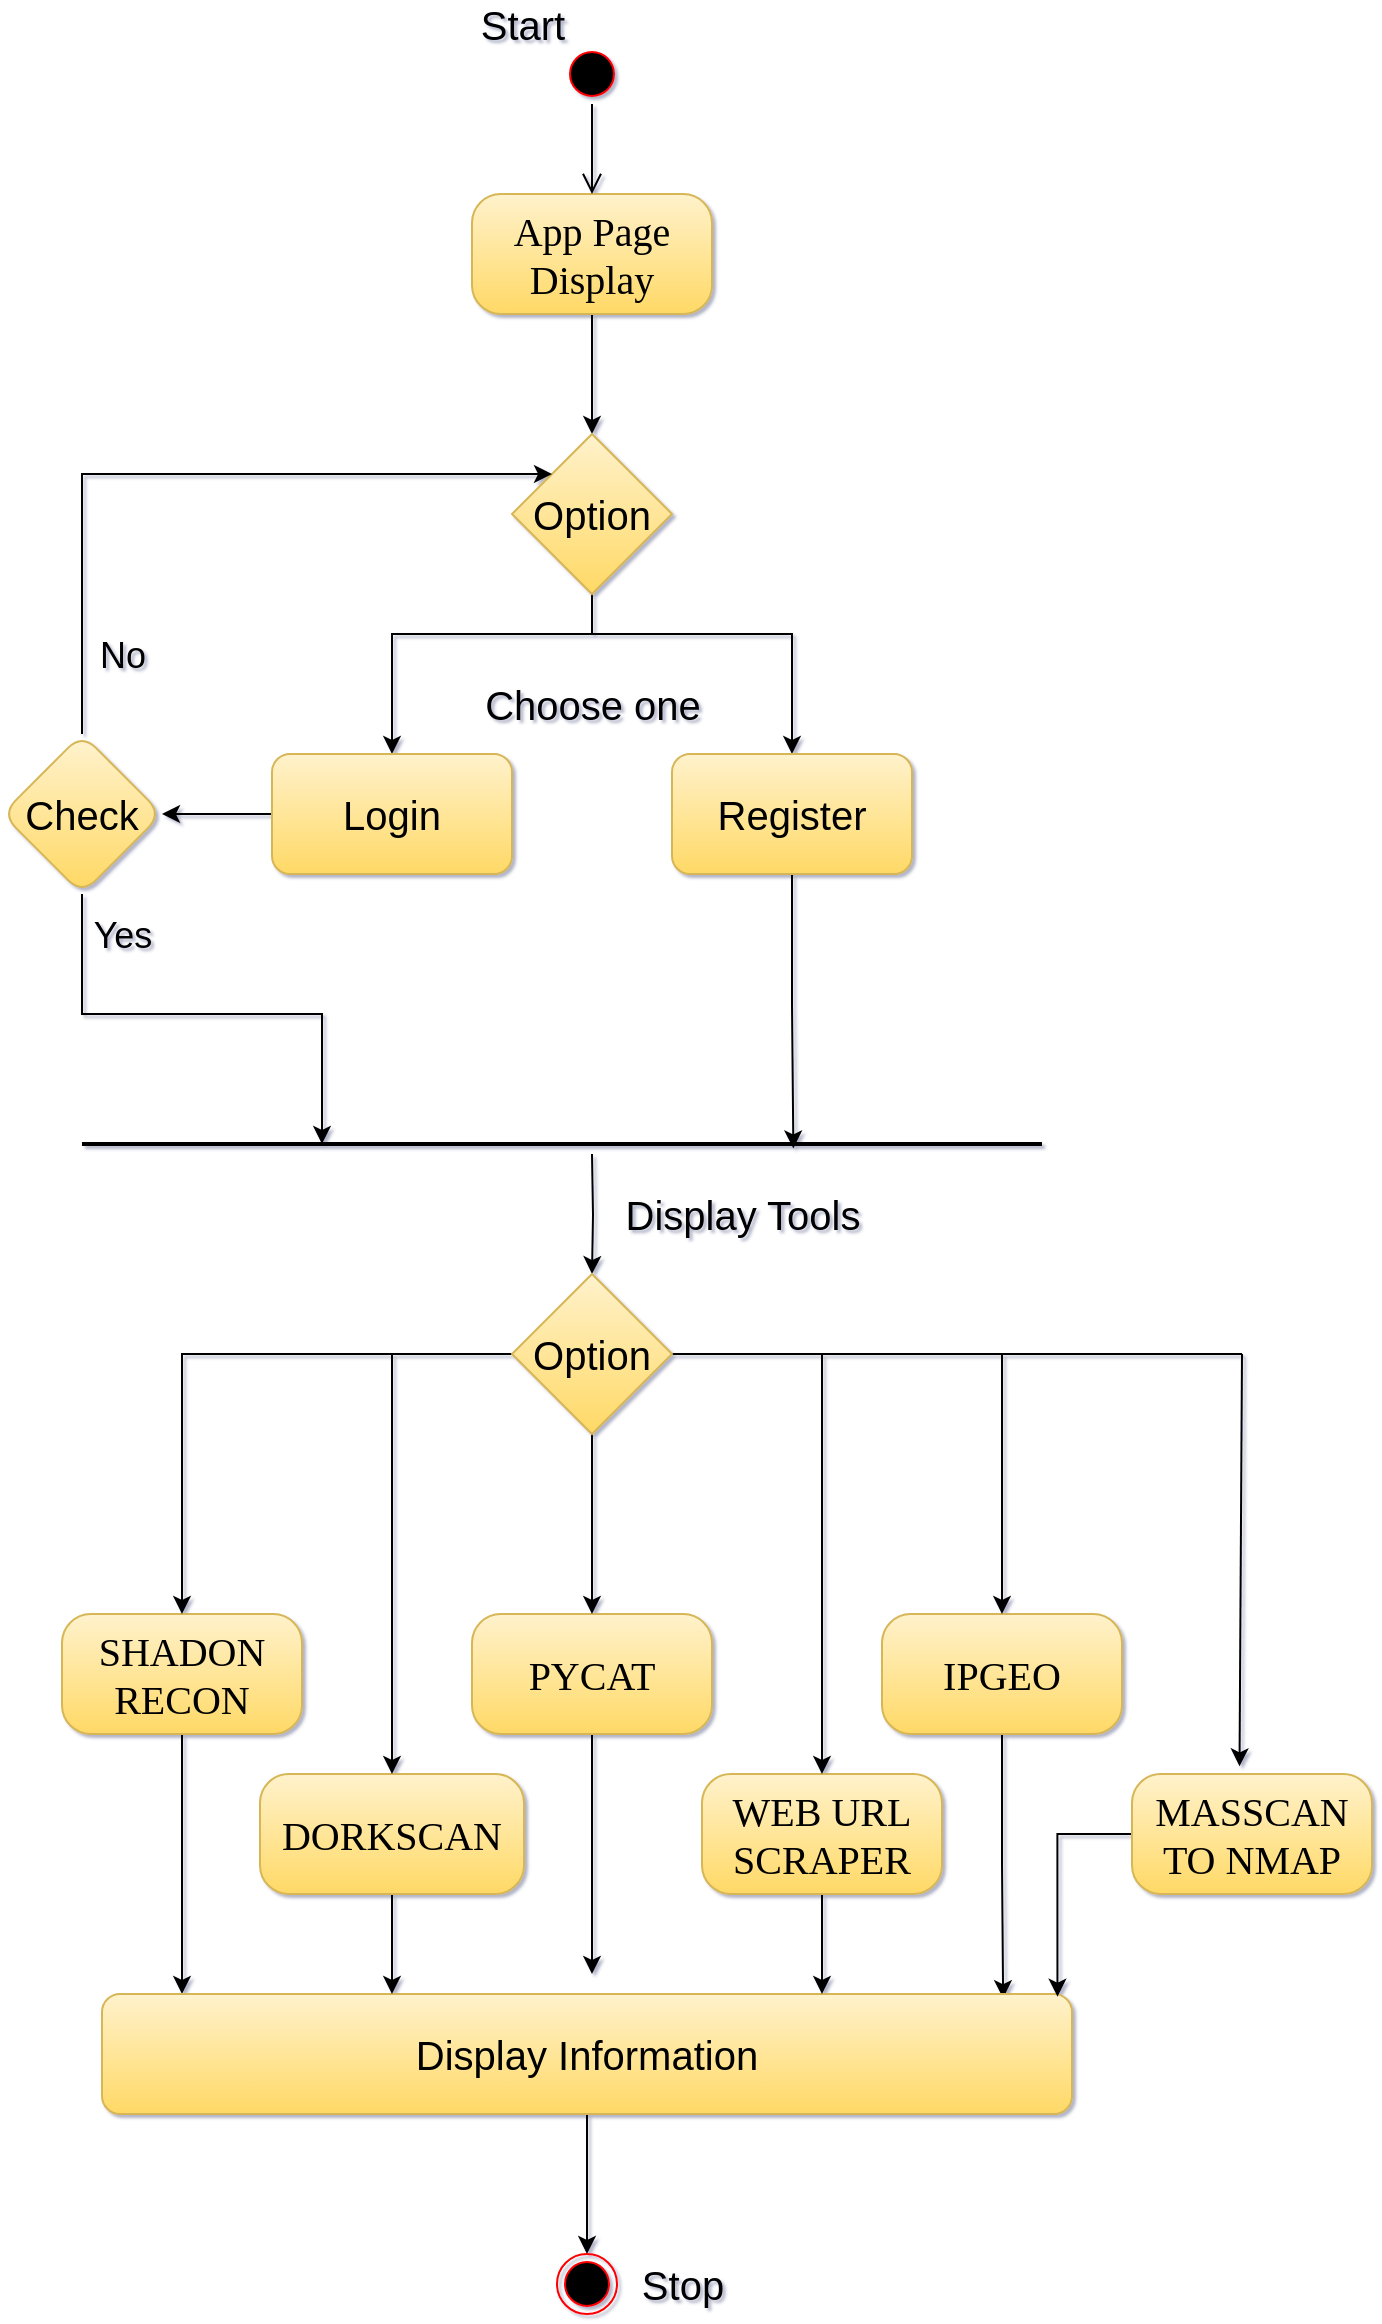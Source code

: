 <mxfile version="20.4.0" type="device"><diagram id="CmaoZcX8KyV14jyLHLbJ" name="Page-1"><mxGraphModel dx="2076" dy="1848" grid="0" gridSize="10" guides="1" tooltips="1" connect="1" arrows="1" fold="1" page="1" pageScale="1" pageWidth="1100" pageHeight="850" background="none" math="0" shadow="1"><root><mxCell id="0"/><mxCell id="1" parent="0"/><mxCell id="ujKo65sfhVl5WzMSKl76-45" value="" style="ellipse;html=1;shape=startState;fillColor=#000000;strokeColor=#ff0000;rounded=1;shadow=0;comic=0;labelBackgroundColor=none;fontFamily=Verdana;fontSize=12;fontColor=#000000;align=center;direction=south;strokeWidth=1;perimeterSpacing=0;" vertex="1" parent="1"><mxGeometry x="481" y="-690" width="30" height="30" as="geometry"/></mxCell><mxCell id="ujKo65sfhVl5WzMSKl76-46" style="edgeStyle=orthogonalEdgeStyle;rounded=0;orthogonalLoop=1;jettySize=auto;html=1;fontSize=20;" edge="1" parent="1" source="ujKo65sfhVl5WzMSKl76-47"><mxGeometry relative="1" as="geometry"><mxPoint x="291" y="285" as="targetPoint"/></mxGeometry></mxCell><mxCell id="ujKo65sfhVl5WzMSKl76-47" value="&lt;span style=&quot;font-size: 20px;&quot;&gt;SHADON RECON&lt;/span&gt;" style="rounded=1;whiteSpace=wrap;html=1;arcSize=24;fillColor=#fff2cc;strokeColor=#d6b656;shadow=0;comic=0;labelBackgroundColor=none;fontFamily=Verdana;fontSize=12;align=center;gradientColor=#ffd966;" vertex="1" parent="1"><mxGeometry x="231" y="95" width="120" height="60" as="geometry"/></mxCell><mxCell id="ujKo65sfhVl5WzMSKl76-48" value="" style="edgeStyle=orthogonalEdgeStyle;rounded=0;orthogonalLoop=1;jettySize=auto;html=1;fontSize=20;" edge="1" parent="1" source="ujKo65sfhVl5WzMSKl76-50" target="ujKo65sfhVl5WzMSKl76-61"><mxGeometry relative="1" as="geometry"><Array as="points"><mxPoint x="496" y="-525"/><mxPoint x="496" y="-525"/></Array></mxGeometry></mxCell><mxCell id="ujKo65sfhVl5WzMSKl76-50" value="&lt;font style=&quot;font-size: 20px&quot;&gt;App Page Display&lt;/font&gt;" style="rounded=1;whiteSpace=wrap;html=1;arcSize=24;fillColor=#fff2cc;strokeColor=#d6b656;shadow=0;comic=0;labelBackgroundColor=none;fontFamily=Verdana;fontSize=12;align=center;gradientColor=#ffd966;" vertex="1" parent="1"><mxGeometry x="436" y="-615" width="120" height="60" as="geometry"/></mxCell><mxCell id="ujKo65sfhVl5WzMSKl76-51" value="" style="edgeStyle=orthogonalEdgeStyle;rounded=0;orthogonalLoop=1;jettySize=auto;html=1;fontSize=20;" edge="1" parent="1" target="ujKo65sfhVl5WzMSKl76-72"><mxGeometry relative="1" as="geometry"><mxPoint x="496" y="-135" as="sourcePoint"/></mxGeometry></mxCell><mxCell id="ujKo65sfhVl5WzMSKl76-53" style="edgeStyle=orthogonalEdgeStyle;rounded=0;orthogonalLoop=1;jettySize=auto;html=1;fontSize=20;entryX=0.929;entryY=0.035;entryDx=0;entryDy=0;entryPerimeter=0;" edge="1" parent="1" source="ujKo65sfhVl5WzMSKl76-54" target="ujKo65sfhVl5WzMSKl76-75"><mxGeometry relative="1" as="geometry"/></mxCell><mxCell id="ujKo65sfhVl5WzMSKl76-54" value="&lt;font style=&quot;font-size: 20px&quot;&gt;IPGEO&lt;/font&gt;" style="rounded=1;whiteSpace=wrap;html=1;arcSize=24;fillColor=#fff2cc;strokeColor=#d6b656;shadow=0;comic=0;labelBackgroundColor=none;fontFamily=Verdana;fontSize=12;align=center;gradientColor=#ffd966;" vertex="1" parent="1"><mxGeometry x="641" y="95" width="120" height="60" as="geometry"/></mxCell><mxCell id="ujKo65sfhVl5WzMSKl76-106" style="edgeStyle=orthogonalEdgeStyle;rounded=0;orthogonalLoop=1;jettySize=auto;html=1;fontSize=18;" edge="1" parent="1" source="ujKo65sfhVl5WzMSKl76-56"><mxGeometry relative="1" as="geometry"><mxPoint x="496" y="275.0" as="targetPoint"/></mxGeometry></mxCell><mxCell id="ujKo65sfhVl5WzMSKl76-56" value="&lt;font style=&quot;font-size: 20px&quot;&gt;PYCAT&lt;/font&gt;" style="rounded=1;whiteSpace=wrap;html=1;arcSize=24;fillColor=#fff2cc;strokeColor=#d6b656;shadow=0;comic=0;labelBackgroundColor=none;fontFamily=Verdana;fontSize=12;align=center;gradientColor=#ffd966;" vertex="1" parent="1"><mxGeometry x="436" y="95" width="120" height="60" as="geometry"/></mxCell><mxCell id="ujKo65sfhVl5WzMSKl76-58" style="edgeStyle=orthogonalEdgeStyle;html=1;labelBackgroundColor=none;endArrow=open;endSize=8;strokeColor=#000000;fontFamily=Verdana;fontSize=12;align=left;" edge="1" parent="1" source="ujKo65sfhVl5WzMSKl76-45" target="ujKo65sfhVl5WzMSKl76-50"><mxGeometry relative="1" as="geometry"/></mxCell><mxCell id="ujKo65sfhVl5WzMSKl76-59" style="edgeStyle=orthogonalEdgeStyle;rounded=0;orthogonalLoop=1;jettySize=auto;html=1;entryX=0.5;entryY=0;entryDx=0;entryDy=0;fontSize=20;" edge="1" parent="1" source="ujKo65sfhVl5WzMSKl76-61" target="ujKo65sfhVl5WzMSKl76-66"><mxGeometry relative="1" as="geometry"><Array as="points"><mxPoint x="496" y="-395"/><mxPoint x="396" y="-395"/></Array></mxGeometry></mxCell><mxCell id="ujKo65sfhVl5WzMSKl76-60" style="edgeStyle=orthogonalEdgeStyle;rounded=0;orthogonalLoop=1;jettySize=auto;html=1;entryX=0.5;entryY=0;entryDx=0;entryDy=0;fontSize=20;" edge="1" parent="1" source="ujKo65sfhVl5WzMSKl76-61" target="ujKo65sfhVl5WzMSKl76-64"><mxGeometry relative="1" as="geometry"><Array as="points"><mxPoint x="496" y="-395"/><mxPoint x="596" y="-395"/></Array></mxGeometry></mxCell><mxCell id="ujKo65sfhVl5WzMSKl76-61" value="&lt;font style=&quot;font-size: 20px&quot;&gt;Option&lt;/font&gt;" style="rhombus;whiteSpace=wrap;html=1;fillColor=#fff2cc;strokeColor=#d6b656;gradientColor=#ffd966;" vertex="1" parent="1"><mxGeometry x="456" y="-495" width="80" height="80" as="geometry"/></mxCell><mxCell id="ujKo65sfhVl5WzMSKl76-62" value="&lt;font style=&quot;font-size: 20px&quot;&gt;Start&lt;/font&gt;" style="text;html=1;align=center;verticalAlign=middle;resizable=0;points=[];autosize=1;strokeColor=none;fillColor=none;" vertex="1" parent="1"><mxGeometry x="431" y="-710" width="60" height="20" as="geometry"/></mxCell><mxCell id="ujKo65sfhVl5WzMSKl76-93" style="edgeStyle=orthogonalEdgeStyle;rounded=0;orthogonalLoop=1;jettySize=auto;html=1;exitX=0.5;exitY=1;exitDx=0;exitDy=0;entryX=0.741;entryY=0.723;entryDx=0;entryDy=0;entryPerimeter=0;fontSize=18;" edge="1" parent="1" source="ujKo65sfhVl5WzMSKl76-64" target="ujKo65sfhVl5WzMSKl76-90"><mxGeometry relative="1" as="geometry"/></mxCell><mxCell id="ujKo65sfhVl5WzMSKl76-64" value="Register" style="rounded=1;whiteSpace=wrap;html=1;fontSize=20;fillColor=#fff2cc;gradientColor=#ffd966;strokeColor=#d6b656;" vertex="1" parent="1"><mxGeometry x="536" y="-335" width="120" height="60" as="geometry"/></mxCell><mxCell id="ujKo65sfhVl5WzMSKl76-84" value="" style="edgeStyle=orthogonalEdgeStyle;rounded=0;orthogonalLoop=1;jettySize=auto;html=1;" edge="1" parent="1" source="ujKo65sfhVl5WzMSKl76-66" target="ujKo65sfhVl5WzMSKl76-83"><mxGeometry relative="1" as="geometry"/></mxCell><mxCell id="ujKo65sfhVl5WzMSKl76-66" value="Login" style="rounded=1;whiteSpace=wrap;html=1;fontSize=20;fillColor=#fff2cc;gradientColor=#ffd966;strokeColor=#d6b656;" vertex="1" parent="1"><mxGeometry x="336" y="-335" width="120" height="60" as="geometry"/></mxCell><mxCell id="ujKo65sfhVl5WzMSKl76-67" value="Choose one" style="text;html=1;align=center;verticalAlign=middle;resizable=0;points=[];autosize=1;strokeColor=none;fillColor=none;fontSize=20;" vertex="1" parent="1"><mxGeometry x="436" y="-375" width="120" height="30" as="geometry"/></mxCell><mxCell id="ujKo65sfhVl5WzMSKl76-69" value="" style="edgeStyle=orthogonalEdgeStyle;rounded=0;orthogonalLoop=1;jettySize=auto;html=1;fontSize=20;" edge="1" parent="1" source="ujKo65sfhVl5WzMSKl76-72" target="ujKo65sfhVl5WzMSKl76-56"><mxGeometry relative="1" as="geometry"/></mxCell><mxCell id="ujKo65sfhVl5WzMSKl76-70" style="edgeStyle=orthogonalEdgeStyle;rounded=0;orthogonalLoop=1;jettySize=auto;html=1;entryX=0.5;entryY=0;entryDx=0;entryDy=0;fontSize=20;" edge="1" parent="1" source="ujKo65sfhVl5WzMSKl76-72" target="ujKo65sfhVl5WzMSKl76-54"><mxGeometry relative="1" as="geometry"><Array as="points"><mxPoint x="701" y="-35"/></Array></mxGeometry></mxCell><mxCell id="ujKo65sfhVl5WzMSKl76-71" style="edgeStyle=orthogonalEdgeStyle;rounded=0;orthogonalLoop=1;jettySize=auto;html=1;entryX=0.5;entryY=0;entryDx=0;entryDy=0;fontSize=20;" edge="1" parent="1" source="ujKo65sfhVl5WzMSKl76-72" target="ujKo65sfhVl5WzMSKl76-47"><mxGeometry relative="1" as="geometry"/></mxCell><mxCell id="ujKo65sfhVl5WzMSKl76-72" value="&lt;font style=&quot;font-size: 20px&quot;&gt;Option&lt;/font&gt;" style="rhombus;whiteSpace=wrap;html=1;fillColor=#fff2cc;strokeColor=#d6b656;gradientColor=#ffd966;" vertex="1" parent="1"><mxGeometry x="456" y="-75" width="80" height="80" as="geometry"/></mxCell><mxCell id="ujKo65sfhVl5WzMSKl76-73" value="Display Tools" style="text;html=1;align=center;verticalAlign=middle;resizable=0;points=[];autosize=1;strokeColor=none;fillColor=none;fontSize=20;" vertex="1" parent="1"><mxGeometry x="501" y="-125" width="140" height="40" as="geometry"/></mxCell><mxCell id="ujKo65sfhVl5WzMSKl76-110" style="edgeStyle=orthogonalEdgeStyle;rounded=0;orthogonalLoop=1;jettySize=auto;html=1;fontSize=18;" edge="1" parent="1" source="ujKo65sfhVl5WzMSKl76-75" target="ujKo65sfhVl5WzMSKl76-108"><mxGeometry relative="1" as="geometry"/></mxCell><mxCell id="ujKo65sfhVl5WzMSKl76-75" value="Display Information" style="rounded=1;whiteSpace=wrap;html=1;fontSize=20;strokeWidth=1;fillColor=#fff2cc;gradientColor=#ffd966;strokeColor=#d6b656;" vertex="1" parent="1"><mxGeometry x="251" y="285" width="485" height="60" as="geometry"/></mxCell><mxCell id="ujKo65sfhVl5WzMSKl76-76" value="Stop" style="text;html=1;align=center;verticalAlign=middle;resizable=0;points=[];autosize=1;strokeColor=none;fillColor=none;fontSize=20;" vertex="1" parent="1"><mxGeometry x="511" y="415" width="60" height="30" as="geometry"/></mxCell><mxCell id="ujKo65sfhVl5WzMSKl76-86" style="edgeStyle=orthogonalEdgeStyle;rounded=0;orthogonalLoop=1;jettySize=auto;html=1;entryX=0;entryY=0;entryDx=0;entryDy=0;" edge="1" parent="1" source="ujKo65sfhVl5WzMSKl76-83" target="ujKo65sfhVl5WzMSKl76-61"><mxGeometry relative="1" as="geometry"><mxPoint x="241" y="-455" as="targetPoint"/><Array as="points"><mxPoint x="241" y="-475"/></Array></mxGeometry></mxCell><mxCell id="ujKo65sfhVl5WzMSKl76-92" style="edgeStyle=orthogonalEdgeStyle;rounded=0;orthogonalLoop=1;jettySize=auto;html=1;entryX=0.25;entryY=0.5;entryDx=0;entryDy=0;entryPerimeter=0;fontSize=18;" edge="1" parent="1" source="ujKo65sfhVl5WzMSKl76-83" target="ujKo65sfhVl5WzMSKl76-90"><mxGeometry relative="1" as="geometry"/></mxCell><mxCell id="ujKo65sfhVl5WzMSKl76-83" value="Check" style="rhombus;whiteSpace=wrap;html=1;fontSize=20;fillColor=#fff2cc;strokeColor=#d6b656;rounded=1;gradientColor=#ffd966;" vertex="1" parent="1"><mxGeometry x="201" y="-345" width="80" height="80" as="geometry"/></mxCell><mxCell id="ujKo65sfhVl5WzMSKl76-88" value="&lt;font style=&quot;font-size: 18px;&quot;&gt;Yes&lt;/font&gt;" style="text;html=1;align=center;verticalAlign=middle;resizable=0;points=[];autosize=1;strokeColor=none;fillColor=none;fontSize=20;" vertex="1" parent="1"><mxGeometry x="236" y="-265" width="50" height="40" as="geometry"/></mxCell><mxCell id="ujKo65sfhVl5WzMSKl76-89" value="&lt;font style=&quot;font-size: 18px;&quot;&gt;No&lt;/font&gt;" style="text;html=1;align=center;verticalAlign=middle;resizable=0;points=[];autosize=1;strokeColor=none;fillColor=none;fontSize=20;" vertex="1" parent="1"><mxGeometry x="236" y="-405" width="50" height="40" as="geometry"/></mxCell><mxCell id="ujKo65sfhVl5WzMSKl76-90" value="" style="line;strokeWidth=2;html=1;fontSize=18;" vertex="1" parent="1"><mxGeometry x="241" y="-145" width="480" height="10" as="geometry"/></mxCell><mxCell id="ujKo65sfhVl5WzMSKl76-99" style="edgeStyle=orthogonalEdgeStyle;rounded=0;orthogonalLoop=1;jettySize=auto;html=1;fontSize=18;" edge="1" parent="1" source="ujKo65sfhVl5WzMSKl76-95"><mxGeometry relative="1" as="geometry"><mxPoint x="611" y="285" as="targetPoint"/></mxGeometry></mxCell><mxCell id="ujKo65sfhVl5WzMSKl76-95" value="&lt;font style=&quot;font-size: 20px&quot;&gt;WEB URL SCRAPER&lt;/font&gt;" style="rounded=1;whiteSpace=wrap;html=1;arcSize=24;fillColor=#fff2cc;strokeColor=#d6b656;shadow=0;comic=0;labelBackgroundColor=none;fontFamily=Verdana;fontSize=12;align=center;gradientColor=#ffd966;" vertex="1" parent="1"><mxGeometry x="551" y="175" width="120" height="60" as="geometry"/></mxCell><mxCell id="ujKo65sfhVl5WzMSKl76-98" style="edgeStyle=orthogonalEdgeStyle;rounded=0;orthogonalLoop=1;jettySize=auto;html=1;fontSize=18;" edge="1" parent="1" source="ujKo65sfhVl5WzMSKl76-96"><mxGeometry relative="1" as="geometry"><mxPoint x="396" y="285" as="targetPoint"/></mxGeometry></mxCell><mxCell id="ujKo65sfhVl5WzMSKl76-96" value="&lt;font style=&quot;font-size: 20px&quot;&gt;DORKSCAN&lt;/font&gt;" style="rounded=1;whiteSpace=wrap;html=1;arcSize=24;fillColor=#fff2cc;strokeColor=#d6b656;shadow=0;comic=0;labelBackgroundColor=none;fontFamily=Verdana;fontSize=12;align=center;gradientColor=#ffd966;" vertex="1" parent="1"><mxGeometry x="330" y="175" width="132" height="60" as="geometry"/></mxCell><mxCell id="ujKo65sfhVl5WzMSKl76-100" value="" style="endArrow=classic;html=1;rounded=0;fontSize=18;entryX=0.5;entryY=0;entryDx=0;entryDy=0;" edge="1" parent="1" target="ujKo65sfhVl5WzMSKl76-96"><mxGeometry width="50" height="50" relative="1" as="geometry"><mxPoint x="396" y="-35" as="sourcePoint"/><mxPoint x="521" y="25" as="targetPoint"/></mxGeometry></mxCell><mxCell id="ujKo65sfhVl5WzMSKl76-101" value="" style="endArrow=classic;html=1;rounded=0;fontSize=18;entryX=0.5;entryY=0;entryDx=0;entryDy=0;" edge="1" parent="1"><mxGeometry width="50" height="50" relative="1" as="geometry"><mxPoint x="611" y="-35" as="sourcePoint"/><mxPoint x="611" y="175" as="targetPoint"/></mxGeometry></mxCell><mxCell id="ujKo65sfhVl5WzMSKl76-109" style="edgeStyle=orthogonalEdgeStyle;rounded=0;orthogonalLoop=1;jettySize=auto;html=1;entryX=0.985;entryY=0.022;entryDx=0;entryDy=0;entryPerimeter=0;fontSize=18;" edge="1" parent="1" source="ujKo65sfhVl5WzMSKl76-102" target="ujKo65sfhVl5WzMSKl76-75"><mxGeometry relative="1" as="geometry"/></mxCell><mxCell id="ujKo65sfhVl5WzMSKl76-102" value="&lt;font style=&quot;font-size: 20px&quot;&gt;MASSCAN TO NMAP&lt;/font&gt;" style="rounded=1;whiteSpace=wrap;html=1;arcSize=24;fillColor=#fff2cc;strokeColor=#d6b656;shadow=0;comic=0;labelBackgroundColor=none;fontFamily=Verdana;fontSize=12;align=center;gradientColor=#ffd966;" vertex="1" parent="1"><mxGeometry x="766" y="175" width="120" height="60" as="geometry"/></mxCell><mxCell id="ujKo65sfhVl5WzMSKl76-104" value="" style="endArrow=none;html=1;rounded=0;fontSize=18;" edge="1" parent="1"><mxGeometry width="50" height="50" relative="1" as="geometry"><mxPoint x="701" y="-35" as="sourcePoint"/><mxPoint x="821" y="-35" as="targetPoint"/></mxGeometry></mxCell><mxCell id="ujKo65sfhVl5WzMSKl76-105" value="" style="endArrow=classic;html=1;rounded=0;fontSize=18;entryX=0.448;entryY=-0.064;entryDx=0;entryDy=0;entryPerimeter=0;" edge="1" parent="1" target="ujKo65sfhVl5WzMSKl76-102"><mxGeometry width="50" height="50" relative="1" as="geometry"><mxPoint x="821" y="-35" as="sourcePoint"/><mxPoint x="781" y="5" as="targetPoint"/></mxGeometry></mxCell><mxCell id="ujKo65sfhVl5WzMSKl76-108" value="" style="ellipse;html=1;shape=endState;fillColor=#000000;strokeColor=#ff0000;" vertex="1" parent="1"><mxGeometry x="478.5" y="415" width="30" height="30" as="geometry"/></mxCell></root></mxGraphModel></diagram></mxfile>